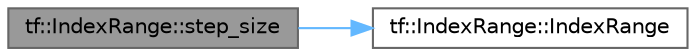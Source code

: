 digraph "tf::IndexRange::step_size"
{
 // LATEX_PDF_SIZE
  bgcolor="transparent";
  edge [fontname=Helvetica,fontsize=10,labelfontname=Helvetica,labelfontsize=10];
  node [fontname=Helvetica,fontsize=10,shape=box,height=0.2,width=0.4];
  rankdir="LR";
  Node1 [id="Node000001",label="tf::IndexRange::step_size",height=0.2,width=0.4,color="gray40", fillcolor="grey60", style="filled", fontcolor="black",tooltip="updates the step size of the range"];
  Node1 -> Node2 [id="edge2_Node000001_Node000002",color="steelblue1",style="solid",tooltip=" "];
  Node2 [id="Node000002",label="tf::IndexRange::IndexRange",height=0.2,width=0.4,color="grey40", fillcolor="white", style="filled",URL="$classtf_1_1_index_range.html#ab67d261986b699206aa8af8d1dc3e2b7",tooltip="constructs an index range object without any initialization"];
}
